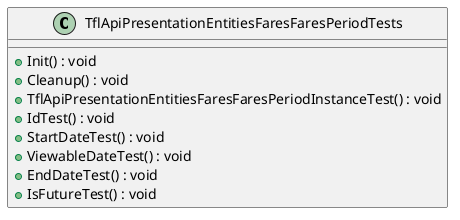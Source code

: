 @startuml
class TflApiPresentationEntitiesFaresFaresPeriodTests {
    + Init() : void
    + Cleanup() : void
    + TflApiPresentationEntitiesFaresFaresPeriodInstanceTest() : void
    + IdTest() : void
    + StartDateTest() : void
    + ViewableDateTest() : void
    + EndDateTest() : void
    + IsFutureTest() : void
}
@enduml
